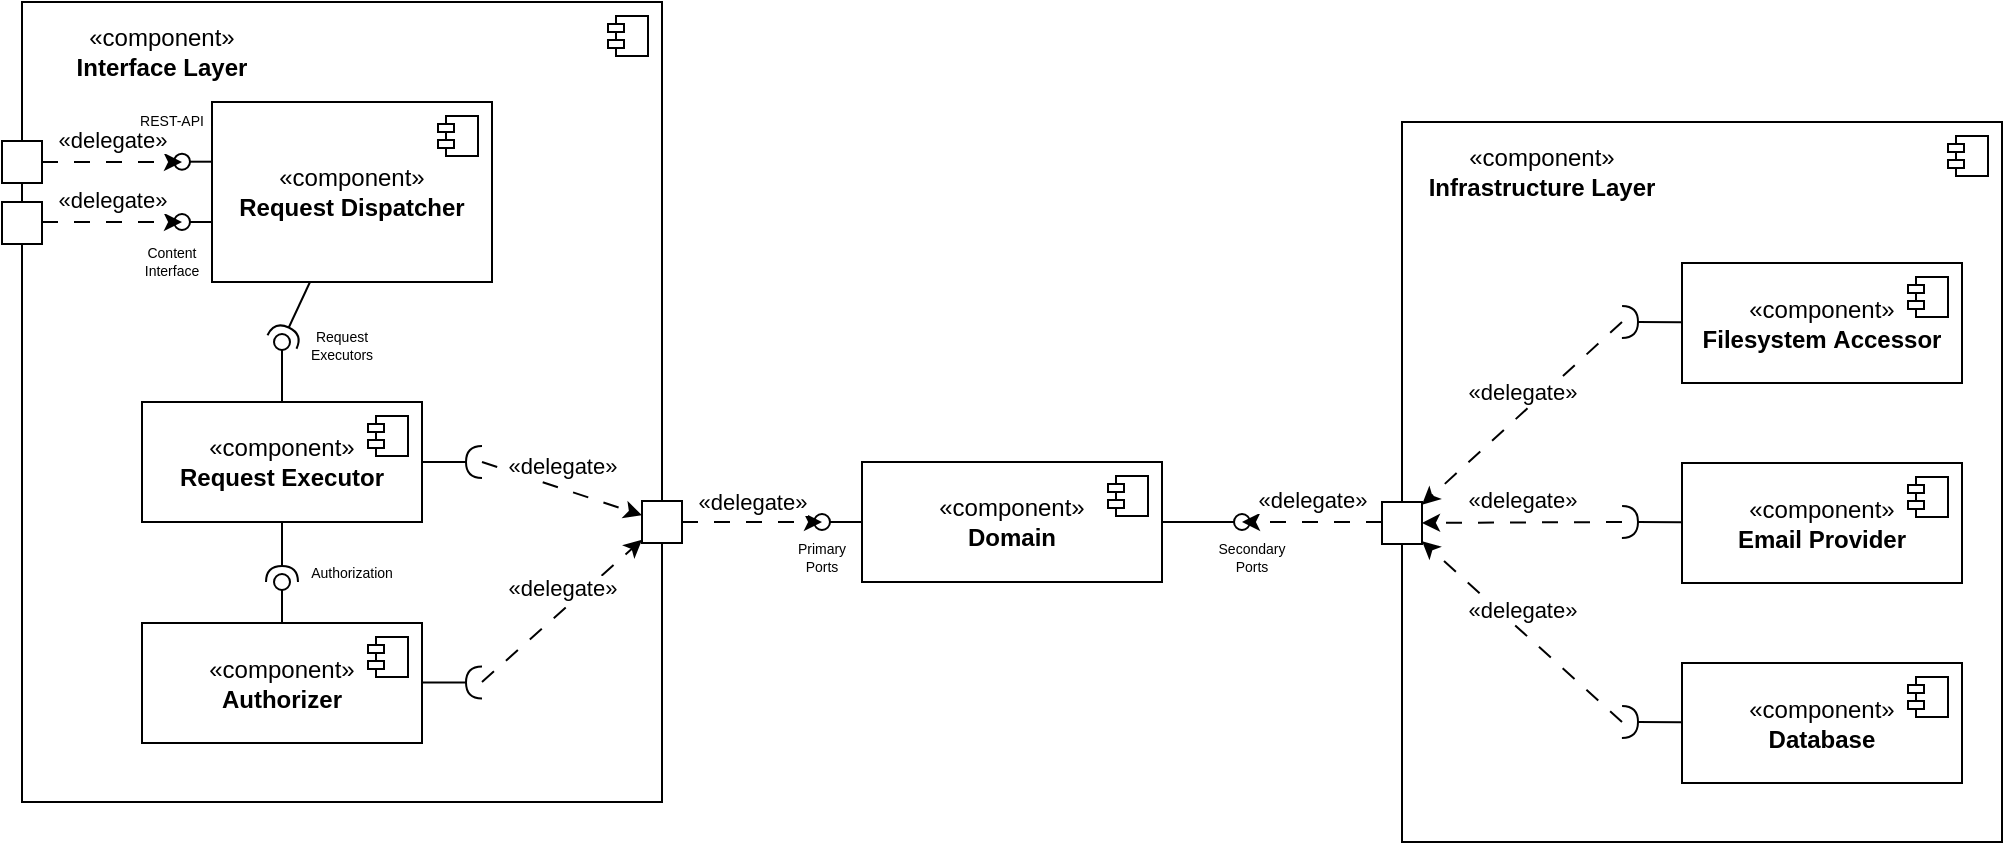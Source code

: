 <mxfile version="28.2.1">
  <diagram name="Page-1" id="gnRZgtBG0q8M0-FNZUHd">
    <mxGraphModel dx="1501" dy="869" grid="1" gridSize="10" guides="1" tooltips="1" connect="1" arrows="1" fold="1" page="1" pageScale="1" pageWidth="1169" pageHeight="827" math="0" shadow="0">
      <root>
        <mxCell id="0" />
        <mxCell id="1" parent="0" />
        <mxCell id="OggXHDVg9QTH6ozMOTXO-175" value="" style="html=1;dropTarget=0;whiteSpace=wrap;" vertex="1" parent="1">
          <mxGeometry x="140" y="140" width="320" height="400" as="geometry" />
        </mxCell>
        <mxCell id="OggXHDVg9QTH6ozMOTXO-176" value="" style="shape=module;jettyWidth=8;jettyHeight=4;" vertex="1" parent="OggXHDVg9QTH6ozMOTXO-175">
          <mxGeometry x="1" width="20" height="20" relative="1" as="geometry">
            <mxPoint x="-27" y="7" as="offset" />
          </mxGeometry>
        </mxCell>
        <mxCell id="OggXHDVg9QTH6ozMOTXO-177" value="" style="html=1;dropTarget=0;whiteSpace=wrap;" vertex="1" parent="1">
          <mxGeometry x="830" y="200" width="300" height="360" as="geometry" />
        </mxCell>
        <mxCell id="OggXHDVg9QTH6ozMOTXO-178" value="" style="shape=module;jettyWidth=8;jettyHeight=4;" vertex="1" parent="OggXHDVg9QTH6ozMOTXO-177">
          <mxGeometry x="1" width="20" height="20" relative="1" as="geometry">
            <mxPoint x="-27" y="7" as="offset" />
          </mxGeometry>
        </mxCell>
        <mxCell id="OggXHDVg9QTH6ozMOTXO-179" value="«component»&lt;br&gt;&lt;b&gt;Domain&lt;/b&gt;" style="html=1;dropTarget=0;whiteSpace=wrap;" vertex="1" parent="1">
          <mxGeometry x="560" y="370" width="150" height="60" as="geometry" />
        </mxCell>
        <mxCell id="OggXHDVg9QTH6ozMOTXO-180" value="" style="shape=module;jettyWidth=8;jettyHeight=4;" vertex="1" parent="OggXHDVg9QTH6ozMOTXO-179">
          <mxGeometry x="1" width="20" height="20" relative="1" as="geometry">
            <mxPoint x="-27" y="7" as="offset" />
          </mxGeometry>
        </mxCell>
        <mxCell id="OggXHDVg9QTH6ozMOTXO-181" value="" style="html=1;verticalAlign=bottom;labelBackgroundColor=none;endArrow=oval;endFill=0;endSize=8;rounded=0;" edge="1" parent="1" source="OggXHDVg9QTH6ozMOTXO-179">
          <mxGeometry width="160" relative="1" as="geometry">
            <mxPoint x="740" y="414.75" as="sourcePoint" />
            <mxPoint x="750" y="400" as="targetPoint" />
          </mxGeometry>
        </mxCell>
        <mxCell id="OggXHDVg9QTH6ozMOTXO-182" value="Secondary Ports" style="text;html=1;align=center;verticalAlign=middle;whiteSpace=wrap;rounded=0;fontSize=7;" vertex="1" parent="1">
          <mxGeometry x="730" y="408" width="50" height="20" as="geometry" />
        </mxCell>
        <mxCell id="OggXHDVg9QTH6ozMOTXO-183" value="" style="html=1;verticalAlign=bottom;labelBackgroundColor=none;endArrow=oval;endFill=0;endSize=8;rounded=0;" edge="1" parent="1" source="OggXHDVg9QTH6ozMOTXO-179">
          <mxGeometry width="160" relative="1" as="geometry">
            <mxPoint x="560" y="414.75" as="sourcePoint" />
            <mxPoint x="540" y="400" as="targetPoint" />
          </mxGeometry>
        </mxCell>
        <mxCell id="OggXHDVg9QTH6ozMOTXO-184" value="Primary Ports" style="text;html=1;align=center;verticalAlign=middle;whiteSpace=wrap;rounded=0;fontSize=7;" vertex="1" parent="1">
          <mxGeometry x="520" y="406" width="40" height="24" as="geometry" />
        </mxCell>
        <mxCell id="OggXHDVg9QTH6ozMOTXO-185" value="«component»&lt;br&gt;&lt;b&gt;Database&lt;/b&gt;" style="html=1;dropTarget=0;whiteSpace=wrap;" vertex="1" parent="1">
          <mxGeometry x="970" y="470.5" width="140" height="60" as="geometry" />
        </mxCell>
        <mxCell id="OggXHDVg9QTH6ozMOTXO-186" value="" style="shape=module;jettyWidth=8;jettyHeight=4;" vertex="1" parent="OggXHDVg9QTH6ozMOTXO-185">
          <mxGeometry x="1" width="20" height="20" relative="1" as="geometry">
            <mxPoint x="-27" y="7" as="offset" />
          </mxGeometry>
        </mxCell>
        <mxCell id="OggXHDVg9QTH6ozMOTXO-187" value="" style="rounded=0;orthogonalLoop=1;jettySize=auto;html=1;endArrow=halfCircle;endFill=0;endSize=6;strokeWidth=1;sketch=0;fontSize=12;curved=1;" edge="1" parent="1" source="OggXHDVg9QTH6ozMOTXO-185">
          <mxGeometry relative="1" as="geometry">
            <mxPoint x="940" y="450" as="sourcePoint" />
            <mxPoint x="940" y="500" as="targetPoint" />
          </mxGeometry>
        </mxCell>
        <mxCell id="OggXHDVg9QTH6ozMOTXO-188" value="«component»&lt;br&gt;&lt;b&gt;Filesystem&lt;/b&gt;&amp;nbsp;&lt;b&gt;Accessor&lt;/b&gt;" style="html=1;dropTarget=0;whiteSpace=wrap;" vertex="1" parent="1">
          <mxGeometry x="970" y="270.5" width="140" height="60" as="geometry" />
        </mxCell>
        <mxCell id="OggXHDVg9QTH6ozMOTXO-189" value="" style="shape=module;jettyWidth=8;jettyHeight=4;" vertex="1" parent="OggXHDVg9QTH6ozMOTXO-188">
          <mxGeometry x="1" width="20" height="20" relative="1" as="geometry">
            <mxPoint x="-27" y="7" as="offset" />
          </mxGeometry>
        </mxCell>
        <mxCell id="OggXHDVg9QTH6ozMOTXO-190" value="" style="rounded=0;orthogonalLoop=1;jettySize=auto;html=1;endArrow=halfCircle;endFill=0;endSize=6;strokeWidth=1;sketch=0;fontSize=12;curved=1;" edge="1" parent="1" source="OggXHDVg9QTH6ozMOTXO-188">
          <mxGeometry relative="1" as="geometry">
            <mxPoint x="930" y="440" as="sourcePoint" />
            <mxPoint x="940" y="300" as="targetPoint" />
          </mxGeometry>
        </mxCell>
        <mxCell id="OggXHDVg9QTH6ozMOTXO-191" value="«component»&lt;br&gt;&lt;b&gt;Email Provider&lt;/b&gt;" style="html=1;dropTarget=0;whiteSpace=wrap;" vertex="1" parent="1">
          <mxGeometry x="970" y="370.5" width="140" height="60" as="geometry" />
        </mxCell>
        <mxCell id="OggXHDVg9QTH6ozMOTXO-192" value="" style="shape=module;jettyWidth=8;jettyHeight=4;" vertex="1" parent="OggXHDVg9QTH6ozMOTXO-191">
          <mxGeometry x="1" width="20" height="20" relative="1" as="geometry">
            <mxPoint x="-27" y="7" as="offset" />
          </mxGeometry>
        </mxCell>
        <mxCell id="OggXHDVg9QTH6ozMOTXO-193" value="" style="rounded=0;orthogonalLoop=1;jettySize=auto;html=1;endArrow=halfCircle;endFill=0;endSize=6;strokeWidth=1;sketch=0;fontSize=12;curved=1;" edge="1" parent="1" source="OggXHDVg9QTH6ozMOTXO-191">
          <mxGeometry relative="1" as="geometry">
            <mxPoint x="958" y="340" as="sourcePoint" />
            <mxPoint x="940" y="400" as="targetPoint" />
          </mxGeometry>
        </mxCell>
        <mxCell id="OggXHDVg9QTH6ozMOTXO-194" value="«delegate»" style="edgeStyle=orthogonalEdgeStyle;rounded=0;orthogonalLoop=1;jettySize=auto;html=1;dashed=1;dashPattern=8 8;spacingBottom=22;" edge="1" parent="1" source="OggXHDVg9QTH6ozMOTXO-195">
          <mxGeometry relative="1" as="geometry">
            <mxPoint x="750" y="400" as="targetPoint" />
          </mxGeometry>
        </mxCell>
        <mxCell id="OggXHDVg9QTH6ozMOTXO-195" value="" style="html=1;rounded=0;" vertex="1" parent="1">
          <mxGeometry x="820" y="390" width="20" height="21" as="geometry" />
        </mxCell>
        <mxCell id="OggXHDVg9QTH6ozMOTXO-196" value="«delegate»" style="rounded=0;orthogonalLoop=1;jettySize=auto;html=1;dashed=1;dashPattern=8 8;spacingBottom=22;" edge="1" parent="1" target="OggXHDVg9QTH6ozMOTXO-195">
          <mxGeometry relative="1" as="geometry">
            <mxPoint x="760" y="410" as="targetPoint" />
            <mxPoint x="940" y="300" as="sourcePoint" />
          </mxGeometry>
        </mxCell>
        <mxCell id="OggXHDVg9QTH6ozMOTXO-197" value="«delegate»" style="rounded=0;orthogonalLoop=1;jettySize=auto;html=1;dashed=1;dashPattern=8 8;spacingBottom=22;" edge="1" parent="1" target="OggXHDVg9QTH6ozMOTXO-195">
          <mxGeometry relative="1" as="geometry">
            <mxPoint x="845" y="400" as="targetPoint" />
            <mxPoint x="940" y="400" as="sourcePoint" />
          </mxGeometry>
        </mxCell>
        <mxCell id="OggXHDVg9QTH6ozMOTXO-198" value="«delegate»" style="rounded=0;orthogonalLoop=1;jettySize=auto;html=1;dashed=1;dashPattern=8 8;spacingBottom=22;" edge="1" parent="1" target="OggXHDVg9QTH6ozMOTXO-195">
          <mxGeometry relative="1" as="geometry">
            <mxPoint x="850" y="410" as="targetPoint" />
            <mxPoint x="940" y="500" as="sourcePoint" />
          </mxGeometry>
        </mxCell>
        <mxCell id="OggXHDVg9QTH6ozMOTXO-199" value="«component»&lt;br&gt;&lt;b&gt;Infrastructure Layer&lt;/b&gt;" style="text;html=1;align=center;verticalAlign=middle;whiteSpace=wrap;rounded=0;" vertex="1" parent="1">
          <mxGeometry x="830" y="200" width="140" height="50" as="geometry" />
        </mxCell>
        <mxCell id="OggXHDVg9QTH6ozMOTXO-200" value="&lt;div&gt;«component»&lt;b&gt;&lt;br&gt;&lt;/b&gt;&lt;/div&gt;&lt;div&gt;&lt;b&gt;Request Dispatcher&lt;/b&gt;&lt;/div&gt;" style="html=1;dropTarget=0;whiteSpace=wrap;" vertex="1" parent="1">
          <mxGeometry x="235" y="190" width="140" height="90" as="geometry" />
        </mxCell>
        <mxCell id="OggXHDVg9QTH6ozMOTXO-201" value="" style="shape=module;jettyWidth=8;jettyHeight=4;" vertex="1" parent="OggXHDVg9QTH6ozMOTXO-200">
          <mxGeometry x="1" width="20" height="20" relative="1" as="geometry">
            <mxPoint x="-27" y="7" as="offset" />
          </mxGeometry>
        </mxCell>
        <mxCell id="OggXHDVg9QTH6ozMOTXO-202" value="&lt;div&gt;«component»&lt;b&gt;&lt;br&gt;&lt;/b&gt;&lt;/div&gt;&lt;div&gt;&lt;b&gt;Request Executor&lt;/b&gt;&lt;/div&gt;" style="html=1;dropTarget=0;whiteSpace=wrap;" vertex="1" parent="1">
          <mxGeometry x="200" y="340" width="140" height="60" as="geometry" />
        </mxCell>
        <mxCell id="OggXHDVg9QTH6ozMOTXO-203" value="" style="shape=module;jettyWidth=8;jettyHeight=4;" vertex="1" parent="OggXHDVg9QTH6ozMOTXO-202">
          <mxGeometry x="1" width="20" height="20" relative="1" as="geometry">
            <mxPoint x="-27" y="7" as="offset" />
          </mxGeometry>
        </mxCell>
        <mxCell id="OggXHDVg9QTH6ozMOTXO-204" value="«delegate»" style="edgeStyle=orthogonalEdgeStyle;rounded=0;orthogonalLoop=1;jettySize=auto;html=1;dashed=1;dashPattern=8 8;spacingBottom=22;" edge="1" parent="1" source="OggXHDVg9QTH6ozMOTXO-205">
          <mxGeometry relative="1" as="geometry">
            <mxPoint x="540" y="400" as="targetPoint" />
          </mxGeometry>
        </mxCell>
        <mxCell id="OggXHDVg9QTH6ozMOTXO-205" value="" style="html=1;rounded=0;" vertex="1" parent="1">
          <mxGeometry x="450" y="389.5" width="20" height="21" as="geometry" />
        </mxCell>
        <mxCell id="OggXHDVg9QTH6ozMOTXO-206" value="" style="rounded=0;orthogonalLoop=1;jettySize=auto;html=1;endArrow=halfCircle;endFill=0;endSize=6;strokeWidth=1;sketch=0;fontSize=12;curved=1;" edge="1" parent="1" source="OggXHDVg9QTH6ozMOTXO-202">
          <mxGeometry relative="1" as="geometry">
            <mxPoint x="400" y="405.52" as="sourcePoint" />
            <mxPoint x="370" y="370" as="targetPoint" />
          </mxGeometry>
        </mxCell>
        <mxCell id="OggXHDVg9QTH6ozMOTXO-207" value="«delegate»" style="rounded=0;orthogonalLoop=1;jettySize=auto;html=1;dashed=1;dashPattern=8 8;spacingBottom=22;" edge="1" parent="1" target="OggXHDVg9QTH6ozMOTXO-205">
          <mxGeometry relative="1" as="geometry">
            <mxPoint x="430" y="420" as="targetPoint" />
            <mxPoint x="370" y="370" as="sourcePoint" />
          </mxGeometry>
        </mxCell>
        <mxCell id="OggXHDVg9QTH6ozMOTXO-208" value="" style="html=1;verticalAlign=bottom;labelBackgroundColor=none;endArrow=oval;endFill=0;endSize=8;rounded=0;" edge="1" parent="1" source="OggXHDVg9QTH6ozMOTXO-202">
          <mxGeometry width="160" relative="1" as="geometry">
            <mxPoint x="360" y="310" as="sourcePoint" />
            <mxPoint x="270" y="310" as="targetPoint" />
          </mxGeometry>
        </mxCell>
        <mxCell id="OggXHDVg9QTH6ozMOTXO-209" value="" style="rounded=0;orthogonalLoop=1;jettySize=auto;html=1;endArrow=halfCircle;endFill=0;endSize=6;strokeWidth=1;sketch=0;fontSize=12;curved=1;" edge="1" parent="1" source="OggXHDVg9QTH6ozMOTXO-200">
          <mxGeometry relative="1" as="geometry">
            <mxPoint x="350" y="360" as="sourcePoint" />
            <mxPoint x="270" y="310" as="targetPoint" />
          </mxGeometry>
        </mxCell>
        <mxCell id="OggXHDVg9QTH6ozMOTXO-210" value="Request Executors" style="text;html=1;align=center;verticalAlign=middle;whiteSpace=wrap;rounded=0;fontSize=7;" vertex="1" parent="1">
          <mxGeometry x="280" y="300" width="40" height="24" as="geometry" />
        </mxCell>
        <mxCell id="OggXHDVg9QTH6ozMOTXO-211" value="&lt;div&gt;«component»&lt;b&gt;&lt;br&gt;&lt;/b&gt;&lt;/div&gt;&lt;div&gt;&lt;b&gt;Authorizer&lt;/b&gt;&lt;/div&gt;" style="html=1;dropTarget=0;whiteSpace=wrap;" vertex="1" parent="1">
          <mxGeometry x="200" y="450.5" width="140" height="60" as="geometry" />
        </mxCell>
        <mxCell id="OggXHDVg9QTH6ozMOTXO-212" value="" style="shape=module;jettyWidth=8;jettyHeight=4;" vertex="1" parent="OggXHDVg9QTH6ozMOTXO-211">
          <mxGeometry x="1" width="20" height="20" relative="1" as="geometry">
            <mxPoint x="-27" y="7" as="offset" />
          </mxGeometry>
        </mxCell>
        <mxCell id="OggXHDVg9QTH6ozMOTXO-213" value="" style="rounded=0;orthogonalLoop=1;jettySize=auto;html=1;endArrow=halfCircle;endFill=0;endSize=6;strokeWidth=1;sketch=0;fontSize=12;curved=1;" edge="1" parent="1">
          <mxGeometry relative="1" as="geometry">
            <mxPoint x="340" y="480.26" as="sourcePoint" />
            <mxPoint x="370" y="480.26" as="targetPoint" />
          </mxGeometry>
        </mxCell>
        <mxCell id="OggXHDVg9QTH6ozMOTXO-214" value="«delegate»" style="rounded=0;orthogonalLoop=1;jettySize=auto;html=1;dashed=1;dashPattern=8 8;spacingBottom=22;" edge="1" parent="1" target="OggXHDVg9QTH6ozMOTXO-205">
          <mxGeometry relative="1" as="geometry">
            <mxPoint x="460" y="404" as="targetPoint" />
            <mxPoint x="370" y="480" as="sourcePoint" />
          </mxGeometry>
        </mxCell>
        <mxCell id="OggXHDVg9QTH6ozMOTXO-215" value="" style="html=1;verticalAlign=bottom;labelBackgroundColor=none;endArrow=oval;endFill=0;endSize=8;rounded=0;" edge="1" parent="1" source="OggXHDVg9QTH6ozMOTXO-211">
          <mxGeometry width="160" relative="1" as="geometry">
            <mxPoint x="320" y="421" as="sourcePoint" />
            <mxPoint x="270" y="430" as="targetPoint" />
          </mxGeometry>
        </mxCell>
        <mxCell id="OggXHDVg9QTH6ozMOTXO-216" value="" style="rounded=0;orthogonalLoop=1;jettySize=auto;html=1;endArrow=halfCircle;endFill=0;endSize=6;strokeWidth=1;sketch=0;fontSize=12;curved=1;" edge="1" parent="1" source="OggXHDVg9QTH6ozMOTXO-202">
          <mxGeometry relative="1" as="geometry">
            <mxPoint x="280" y="280" as="sourcePoint" />
            <mxPoint x="270" y="430" as="targetPoint" />
          </mxGeometry>
        </mxCell>
        <mxCell id="OggXHDVg9QTH6ozMOTXO-217" value="Authorization" style="text;html=1;align=center;verticalAlign=middle;whiteSpace=wrap;rounded=0;fontSize=7;" vertex="1" parent="1">
          <mxGeometry x="280" y="414" width="50" height="24" as="geometry" />
        </mxCell>
        <mxCell id="OggXHDVg9QTH6ozMOTXO-218" value="«component»&lt;br&gt;&lt;b&gt;Interface Layer&lt;/b&gt;" style="text;html=1;align=center;verticalAlign=middle;whiteSpace=wrap;rounded=0;" vertex="1" parent="1">
          <mxGeometry x="140" y="140" width="140" height="50" as="geometry" />
        </mxCell>
        <mxCell id="OggXHDVg9QTH6ozMOTXO-219" value="" style="html=1;rounded=0;" vertex="1" parent="1">
          <mxGeometry x="130" y="209.5" width="20" height="21" as="geometry" />
        </mxCell>
        <mxCell id="OggXHDVg9QTH6ozMOTXO-220" value="" style="html=1;verticalAlign=bottom;labelBackgroundColor=none;endArrow=oval;endFill=0;endSize=8;rounded=0;" edge="1" parent="1">
          <mxGeometry width="160" relative="1" as="geometry">
            <mxPoint x="235" y="219.85" as="sourcePoint" />
            <mxPoint x="220" y="219.85" as="targetPoint" />
          </mxGeometry>
        </mxCell>
        <mxCell id="OggXHDVg9QTH6ozMOTXO-221" value="«delegate»" style="rounded=0;orthogonalLoop=1;jettySize=auto;html=1;dashed=1;dashPattern=8 8;spacingBottom=22;" edge="1" parent="1" source="OggXHDVg9QTH6ozMOTXO-219">
          <mxGeometry relative="1" as="geometry">
            <mxPoint x="220" y="220" as="targetPoint" />
            <mxPoint x="380" y="360" as="sourcePoint" />
          </mxGeometry>
        </mxCell>
        <mxCell id="OggXHDVg9QTH6ozMOTXO-222" value="REST-API" style="text;html=1;align=center;verticalAlign=middle;whiteSpace=wrap;rounded=0;fontSize=7;" vertex="1" parent="1">
          <mxGeometry x="195" y="189.5" width="40" height="20" as="geometry" />
        </mxCell>
        <mxCell id="OggXHDVg9QTH6ozMOTXO-225" value="" style="html=1;verticalAlign=bottom;labelBackgroundColor=none;endArrow=oval;endFill=0;endSize=8;rounded=0;" edge="1" parent="1">
          <mxGeometry width="160" relative="1" as="geometry">
            <mxPoint x="235" y="250" as="sourcePoint" />
            <mxPoint x="220" y="250" as="targetPoint" />
          </mxGeometry>
        </mxCell>
        <mxCell id="OggXHDVg9QTH6ozMOTXO-226" value="«delegate»" style="rounded=0;orthogonalLoop=1;jettySize=auto;html=1;dashed=1;dashPattern=8 8;spacingBottom=22;" edge="1" parent="1">
          <mxGeometry relative="1" as="geometry">
            <mxPoint x="220" y="250" as="targetPoint" />
            <mxPoint x="150" y="250" as="sourcePoint" />
          </mxGeometry>
        </mxCell>
        <mxCell id="OggXHDVg9QTH6ozMOTXO-227" value="" style="html=1;rounded=0;" vertex="1" parent="1">
          <mxGeometry x="130" y="240" width="20" height="21" as="geometry" />
        </mxCell>
        <mxCell id="OggXHDVg9QTH6ozMOTXO-228" value="Content Interface" style="text;html=1;align=center;verticalAlign=middle;whiteSpace=wrap;rounded=0;fontSize=7;" vertex="1" parent="1">
          <mxGeometry x="195" y="260" width="40" height="20" as="geometry" />
        </mxCell>
      </root>
    </mxGraphModel>
  </diagram>
</mxfile>
